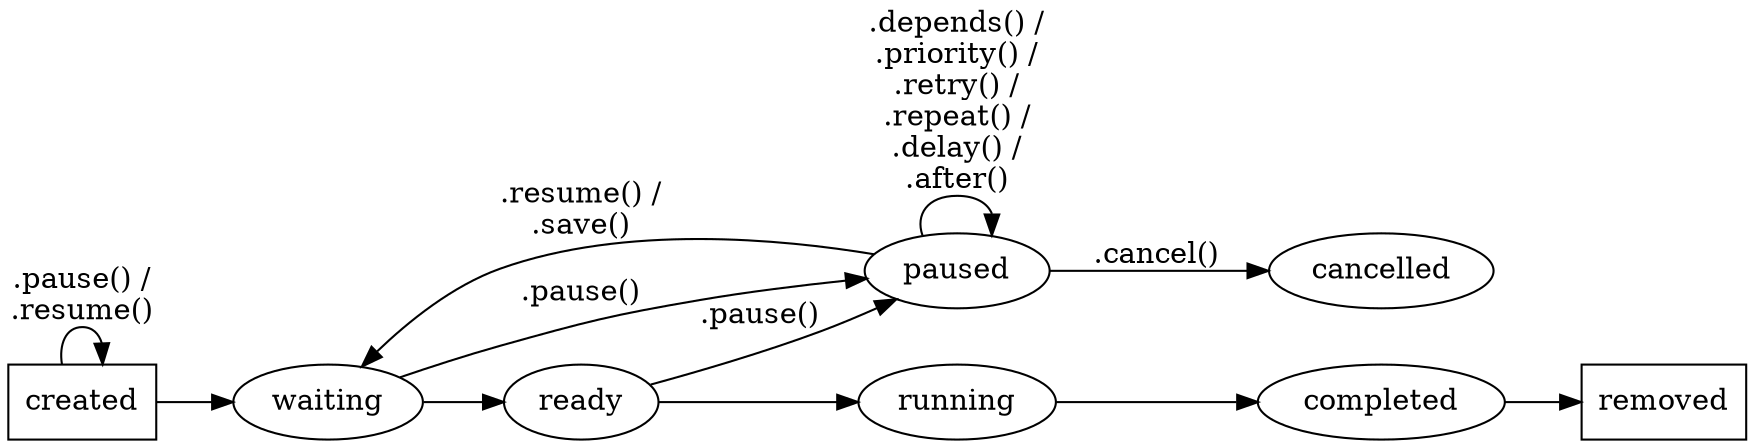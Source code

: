 digraph jobStatus {

  graph [splines="spline" mclimit=1.0 ratio=auto rankdir=LR]

  created [shape=box];
  waiting;
  paused;
  ready;
  running;
  completed;
  removed [shape=box];
  created -> waiting [weight=100.0];
  created -> created [label=".pause() /\n.resume()"]
  waiting -> ready [weight=100.0];
  ready -> running [weight=100.0];
  running -> completed [weight=100.0];
  completed -> removed [weight=100.0];
  ready -> paused [label=".pause()"];
  waiting -> paused [label=".pause()"];
  paused -> waiting [label=".resume() /\n.save()"];
  paused -> paused [label=".depends() /\n.priority() /\n.retry() /\n.repeat() /\n.delay() /\n.after()"];
  paused -> cancelled [label=".cancel()"];
}
